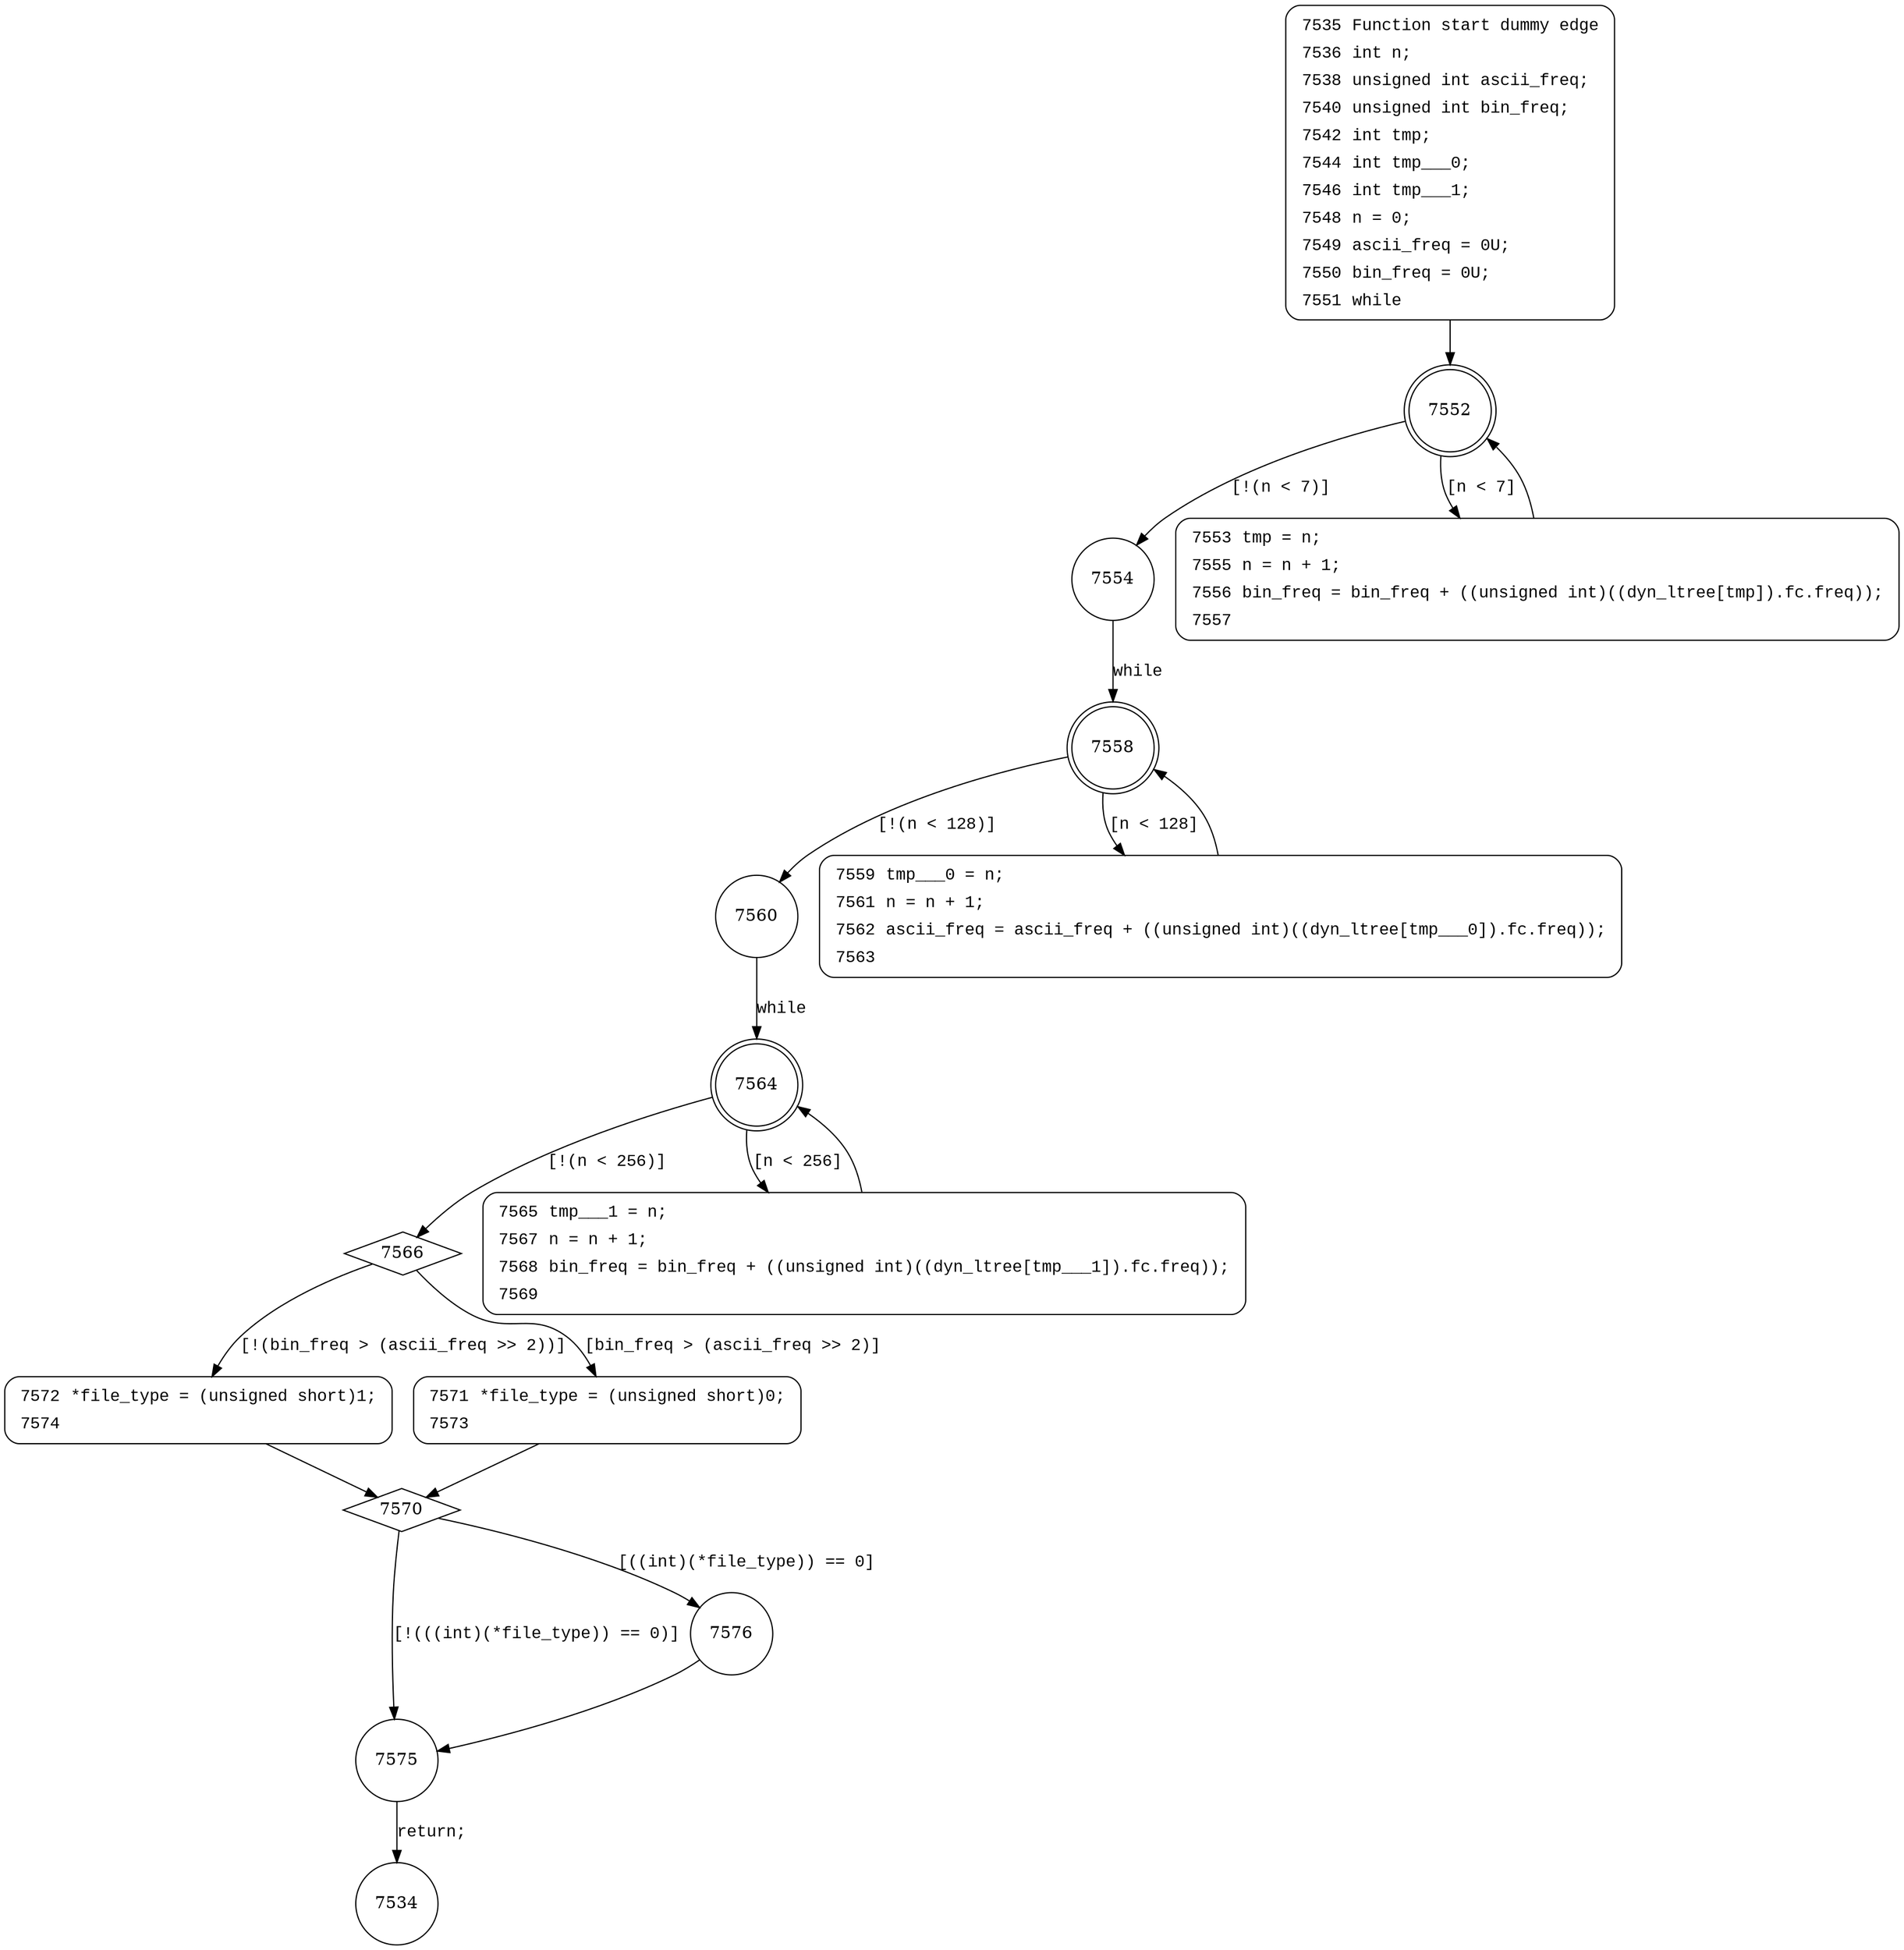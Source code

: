digraph set_file_type {
7552 [shape="doublecircle"]
7554 [shape="circle"]
7553 [shape="circle"]
7558 [shape="doublecircle"]
7560 [shape="circle"]
7559 [shape="circle"]
7564 [shape="doublecircle"]
7566 [shape="diamond"]
7565 [shape="circle"]
7572 [shape="circle"]
7571 [shape="circle"]
7570 [shape="diamond"]
7575 [shape="circle"]
7576 [shape="circle"]
7534 [shape="circle"]
7535 [style="filled,bold" penwidth="1" fillcolor="white" fontname="Courier New" shape="Mrecord" label=<<table border="0" cellborder="0" cellpadding="3" bgcolor="white"><tr><td align="right">7535</td><td align="left">Function start dummy edge</td></tr><tr><td align="right">7536</td><td align="left">int n;</td></tr><tr><td align="right">7538</td><td align="left">unsigned int ascii_freq;</td></tr><tr><td align="right">7540</td><td align="left">unsigned int bin_freq;</td></tr><tr><td align="right">7542</td><td align="left">int tmp;</td></tr><tr><td align="right">7544</td><td align="left">int tmp___0;</td></tr><tr><td align="right">7546</td><td align="left">int tmp___1;</td></tr><tr><td align="right">7548</td><td align="left">n = 0;</td></tr><tr><td align="right">7549</td><td align="left">ascii_freq = 0U;</td></tr><tr><td align="right">7550</td><td align="left">bin_freq = 0U;</td></tr><tr><td align="right">7551</td><td align="left">while</td></tr></table>>]
7535 -> 7552[label=""]
7553 [style="filled,bold" penwidth="1" fillcolor="white" fontname="Courier New" shape="Mrecord" label=<<table border="0" cellborder="0" cellpadding="3" bgcolor="white"><tr><td align="right">7553</td><td align="left">tmp = n;</td></tr><tr><td align="right">7555</td><td align="left">n = n + 1;</td></tr><tr><td align="right">7556</td><td align="left">bin_freq = bin_freq + ((unsigned int)((dyn_ltree[tmp]).fc.freq));</td></tr><tr><td align="right">7557</td><td align="left"></td></tr></table>>]
7553 -> 7552[label=""]
7559 [style="filled,bold" penwidth="1" fillcolor="white" fontname="Courier New" shape="Mrecord" label=<<table border="0" cellborder="0" cellpadding="3" bgcolor="white"><tr><td align="right">7559</td><td align="left">tmp___0 = n;</td></tr><tr><td align="right">7561</td><td align="left">n = n + 1;</td></tr><tr><td align="right">7562</td><td align="left">ascii_freq = ascii_freq + ((unsigned int)((dyn_ltree[tmp___0]).fc.freq));</td></tr><tr><td align="right">7563</td><td align="left"></td></tr></table>>]
7559 -> 7558[label=""]
7565 [style="filled,bold" penwidth="1" fillcolor="white" fontname="Courier New" shape="Mrecord" label=<<table border="0" cellborder="0" cellpadding="3" bgcolor="white"><tr><td align="right">7565</td><td align="left">tmp___1 = n;</td></tr><tr><td align="right">7567</td><td align="left">n = n + 1;</td></tr><tr><td align="right">7568</td><td align="left">bin_freq = bin_freq + ((unsigned int)((dyn_ltree[tmp___1]).fc.freq));</td></tr><tr><td align="right">7569</td><td align="left"></td></tr></table>>]
7565 -> 7564[label=""]
7571 [style="filled,bold" penwidth="1" fillcolor="white" fontname="Courier New" shape="Mrecord" label=<<table border="0" cellborder="0" cellpadding="3" bgcolor="white"><tr><td align="right">7571</td><td align="left">*file_type = (unsigned short)0;</td></tr><tr><td align="right">7573</td><td align="left"></td></tr></table>>]
7571 -> 7570[label=""]
7572 [style="filled,bold" penwidth="1" fillcolor="white" fontname="Courier New" shape="Mrecord" label=<<table border="0" cellborder="0" cellpadding="3" bgcolor="white"><tr><td align="right">7572</td><td align="left">*file_type = (unsigned short)1;</td></tr><tr><td align="right">7574</td><td align="left"></td></tr></table>>]
7572 -> 7570[label=""]
7552 -> 7554 [label="[!(n < 7)]" fontname="Courier New"]
7552 -> 7553 [label="[n < 7]" fontname="Courier New"]
7554 -> 7558 [label="while" fontname="Courier New"]
7558 -> 7560 [label="[!(n < 128)]" fontname="Courier New"]
7558 -> 7559 [label="[n < 128]" fontname="Courier New"]
7560 -> 7564 [label="while" fontname="Courier New"]
7564 -> 7566 [label="[!(n < 256)]" fontname="Courier New"]
7564 -> 7565 [label="[n < 256]" fontname="Courier New"]
7566 -> 7572 [label="[!(bin_freq > (ascii_freq >> 2))]" fontname="Courier New"]
7566 -> 7571 [label="[bin_freq > (ascii_freq >> 2)]" fontname="Courier New"]
7570 -> 7575 [label="[!(((int)(*file_type)) == 0)]" fontname="Courier New"]
7570 -> 7576 [label="[((int)(*file_type)) == 0]" fontname="Courier New"]
7575 -> 7534 [label="return;" fontname="Courier New"]
7576 -> 7575 [label="" fontname="Courier New"]
}